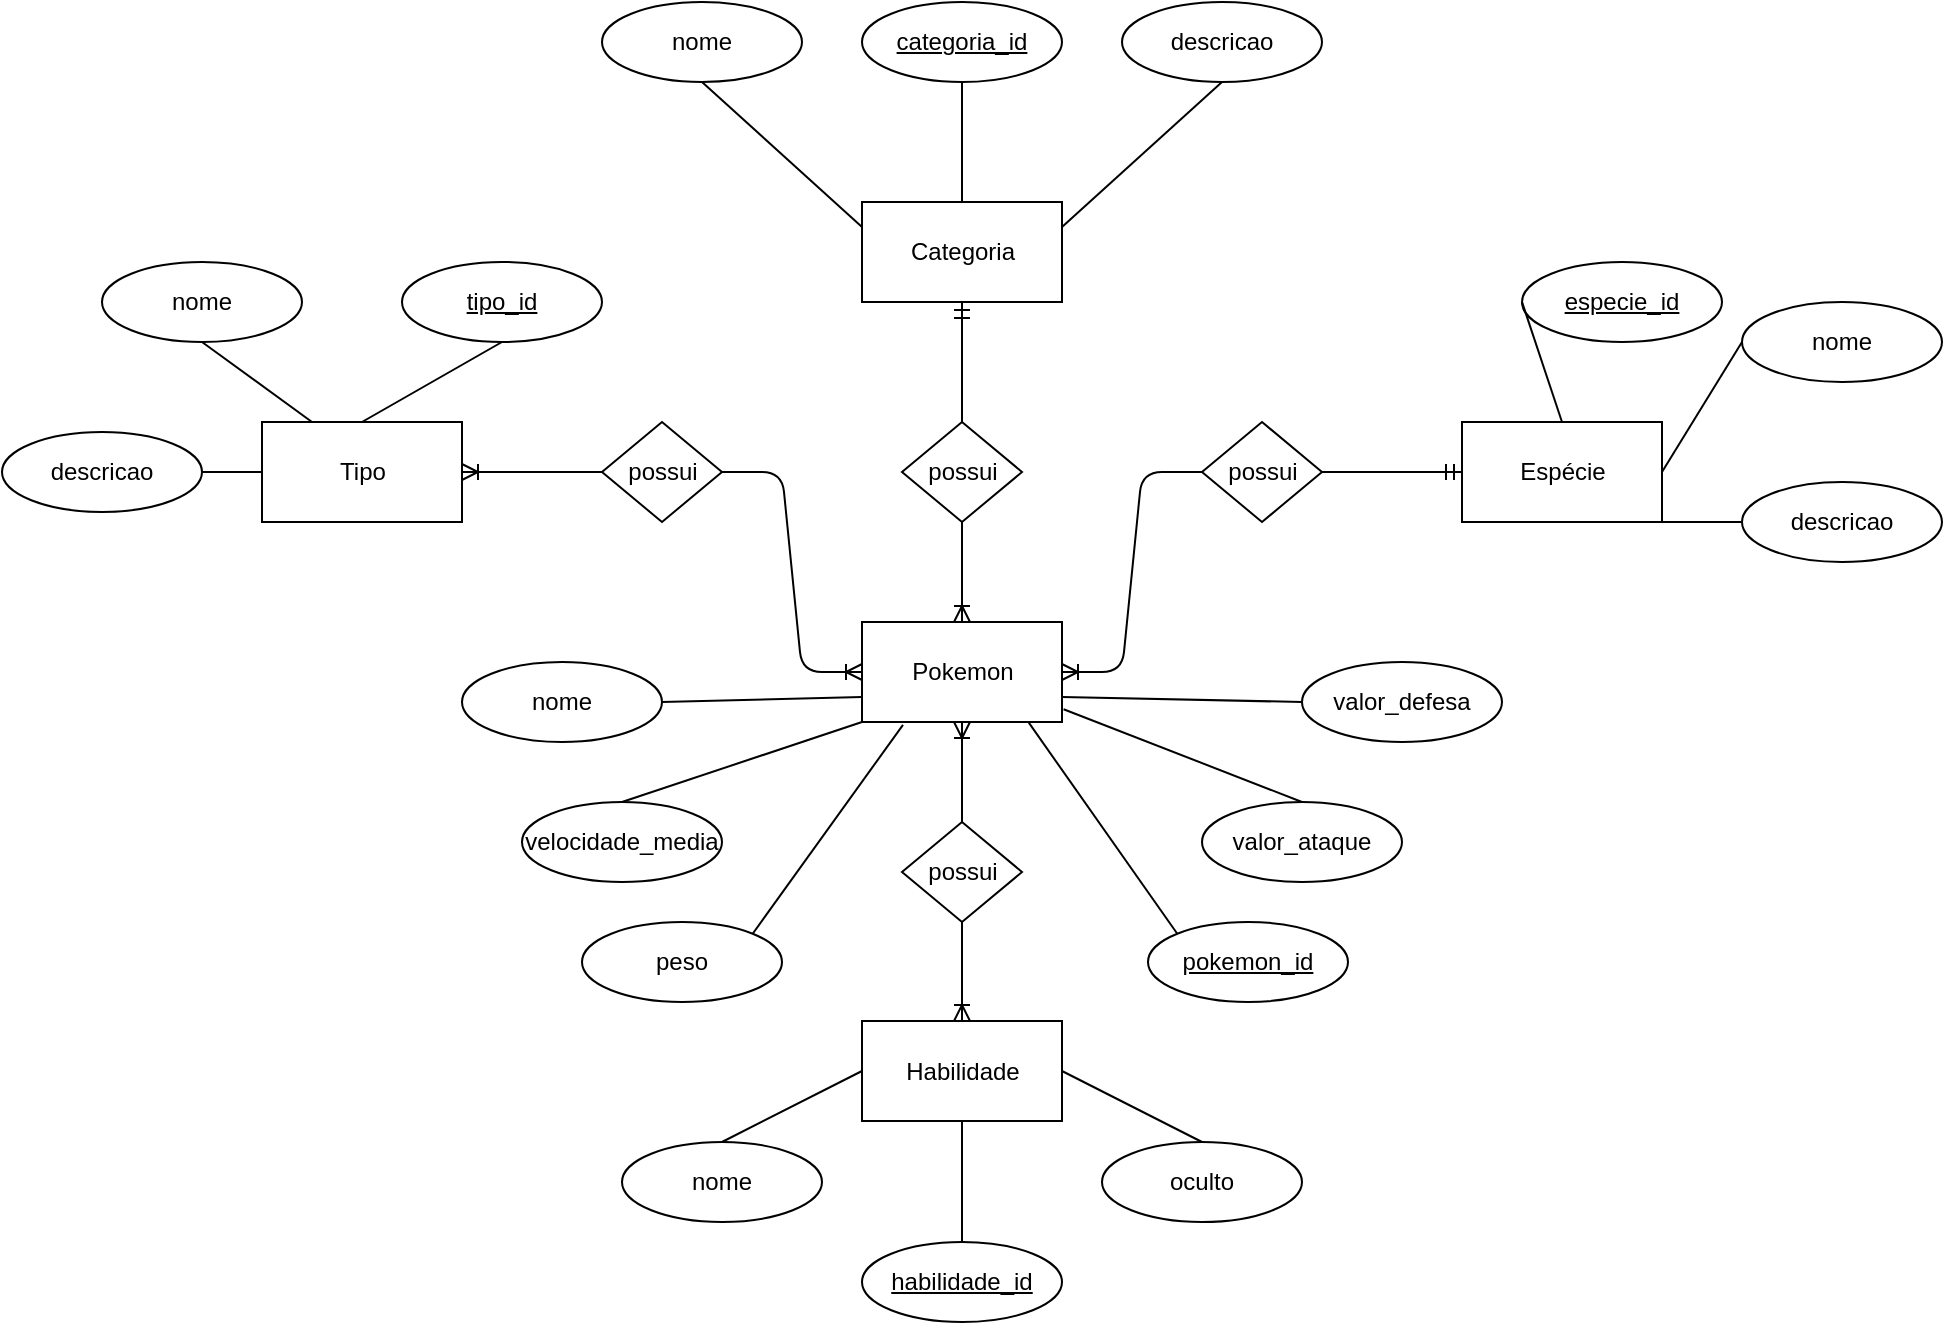 <mxfile>
    <diagram id="Nrge9I2F2Iy5zO9CE84C" name="Página-1">
        <mxGraphModel dx="2250" dy="1623" grid="1" gridSize="10" guides="1" tooltips="1" connect="1" arrows="1" fold="1" page="1" pageScale="1" pageWidth="827" pageHeight="1169" math="0" shadow="0">
            <root>
                <mxCell id="0"/>
                <mxCell id="1" parent="0"/>
                <mxCell id="89" value="pokemon_id" style="ellipse;whiteSpace=wrap;html=1;align=center;fontStyle=4;" vertex="1" parent="1">
                    <mxGeometry x="363" y="510" width="100" height="40" as="geometry"/>
                </mxCell>
                <mxCell id="2" value="Pokemon" style="html=1;dashed=0;whitespace=wrap;" parent="1" vertex="1">
                    <mxGeometry x="220" y="360" width="100" height="50" as="geometry"/>
                </mxCell>
                <mxCell id="3" value="possui" style="shape=rhombus;html=1;dashed=0;whitespace=wrap;perimeter=rhombusPerimeter;" parent="1" vertex="1">
                    <mxGeometry x="390" y="260" width="60" height="50" as="geometry"/>
                </mxCell>
                <mxCell id="4" value="Espécie" style="html=1;dashed=0;whitespace=wrap;" parent="1" vertex="1">
                    <mxGeometry x="520" y="260" width="100" height="50" as="geometry"/>
                </mxCell>
                <mxCell id="9" value="possui" style="shape=rhombus;html=1;dashed=0;whitespace=wrap;perimeter=rhombusPerimeter;" parent="1" vertex="1">
                    <mxGeometry x="240" y="260" width="60" height="50" as="geometry"/>
                </mxCell>
                <mxCell id="10" value="Categoria" style="html=1;dashed=0;whitespace=wrap;" parent="1" vertex="1">
                    <mxGeometry x="220" y="150" width="100" height="50" as="geometry"/>
                </mxCell>
                <mxCell id="15" value="possui" style="shape=rhombus;html=1;dashed=0;whitespace=wrap;perimeter=rhombusPerimeter;" parent="1" vertex="1">
                    <mxGeometry x="90" y="260" width="60" height="50" as="geometry"/>
                </mxCell>
                <mxCell id="18" value="Tipo" style="html=1;dashed=0;whitespace=wrap;" parent="1" vertex="1">
                    <mxGeometry x="-80" y="260" width="100" height="50" as="geometry"/>
                </mxCell>
                <mxCell id="23" value="possui" style="shape=rhombus;html=1;dashed=0;whitespace=wrap;perimeter=rhombusPerimeter;" parent="1" vertex="1">
                    <mxGeometry x="240" y="460" width="60" height="50" as="geometry"/>
                </mxCell>
                <mxCell id="24" value="Habilidade" style="html=1;dashed=0;whitespace=wrap;" parent="1" vertex="1">
                    <mxGeometry x="220" y="559.5" width="100" height="50" as="geometry"/>
                </mxCell>
                <mxCell id="31" value="categoria_id" style="ellipse;whiteSpace=wrap;html=1;align=center;fontStyle=4;" parent="1" vertex="1">
                    <mxGeometry x="220" y="50" width="100" height="40" as="geometry"/>
                </mxCell>
                <mxCell id="33" value="nome" style="ellipse;whiteSpace=wrap;html=1;align=center;" parent="1" vertex="1">
                    <mxGeometry x="90" y="50" width="100" height="40" as="geometry"/>
                </mxCell>
                <mxCell id="35" value="velocidade_media" style="ellipse;whiteSpace=wrap;html=1;align=center;" vertex="1" parent="1">
                    <mxGeometry x="50" y="450" width="100" height="40" as="geometry"/>
                </mxCell>
                <mxCell id="37" value="tipo_id" style="ellipse;whiteSpace=wrap;html=1;align=center;fontStyle=4;" vertex="1" parent="1">
                    <mxGeometry x="-10" y="180" width="100" height="40" as="geometry"/>
                </mxCell>
                <mxCell id="38" value="nome" style="ellipse;whiteSpace=wrap;html=1;align=center;" vertex="1" parent="1">
                    <mxGeometry x="-160" y="180" width="100" height="40" as="geometry"/>
                </mxCell>
                <mxCell id="39" value="descricao" style="ellipse;whiteSpace=wrap;html=1;align=center;" vertex="1" parent="1">
                    <mxGeometry x="-210" y="265" width="100" height="40" as="geometry"/>
                </mxCell>
                <mxCell id="40" value="especie_id" style="ellipse;whiteSpace=wrap;html=1;align=center;fontStyle=4;" vertex="1" parent="1">
                    <mxGeometry x="550" y="180" width="100" height="40" as="geometry"/>
                </mxCell>
                <mxCell id="41" value="nome" style="ellipse;whiteSpace=wrap;html=1;align=center;" vertex="1" parent="1">
                    <mxGeometry x="660" y="200" width="100" height="40" as="geometry"/>
                </mxCell>
                <mxCell id="42" value="descricao" style="ellipse;whiteSpace=wrap;html=1;align=center;" vertex="1" parent="1">
                    <mxGeometry x="660" y="290" width="100" height="40" as="geometry"/>
                </mxCell>
                <mxCell id="47" value="habilidade_id" style="ellipse;whiteSpace=wrap;html=1;align=center;fontStyle=4;" vertex="1" parent="1">
                    <mxGeometry x="220" y="670" width="100" height="40" as="geometry"/>
                </mxCell>
                <mxCell id="48" value="nome" style="ellipse;whiteSpace=wrap;html=1;align=center;" vertex="1" parent="1">
                    <mxGeometry x="100" y="620" width="100" height="40" as="geometry"/>
                </mxCell>
                <mxCell id="49" value="oculto" style="ellipse;whiteSpace=wrap;html=1;align=center;" vertex="1" parent="1">
                    <mxGeometry x="340" y="620" width="100" height="40" as="geometry"/>
                </mxCell>
                <mxCell id="52" value="" style="endArrow=none;html=1;exitX=0.5;exitY=0;exitDx=0;exitDy=0;entryX=0;entryY=1;entryDx=0;entryDy=0;" edge="1" parent="1" source="35" target="2">
                    <mxGeometry width="50" height="50" relative="1" as="geometry">
                        <mxPoint x="50" y="180" as="sourcePoint"/>
                        <mxPoint x="100" y="130" as="targetPoint"/>
                    </mxGeometry>
                </mxCell>
                <mxCell id="53" value="" style="endArrow=none;html=1;exitX=0.5;exitY=1;exitDx=0;exitDy=0;entryX=0;entryY=0.25;entryDx=0;entryDy=0;" edge="1" parent="1" source="33" target="10">
                    <mxGeometry width="50" height="50" relative="1" as="geometry">
                        <mxPoint x="20.0" y="100.0" as="sourcePoint"/>
                        <mxPoint x="230.0" y="185" as="targetPoint"/>
                    </mxGeometry>
                </mxCell>
                <mxCell id="54" value="" style="endArrow=none;html=1;exitX=0.5;exitY=1;exitDx=0;exitDy=0;entryX=0.5;entryY=0;entryDx=0;entryDy=0;" edge="1" parent="1" source="31" target="10">
                    <mxGeometry width="50" height="50" relative="1" as="geometry">
                        <mxPoint x="150.0" y="100.0" as="sourcePoint"/>
                        <mxPoint x="230.0" y="172.5" as="targetPoint"/>
                    </mxGeometry>
                </mxCell>
                <mxCell id="57" value="" style="endArrow=none;html=1;entryX=0;entryY=0.5;entryDx=0;entryDy=0;exitX=1;exitY=0.5;exitDx=0;exitDy=0;" edge="1" parent="1" source="39" target="18">
                    <mxGeometry width="50" height="50" relative="1" as="geometry">
                        <mxPoint x="41" y="350" as="sourcePoint"/>
                        <mxPoint x="91" y="300" as="targetPoint"/>
                    </mxGeometry>
                </mxCell>
                <mxCell id="58" value="" style="endArrow=none;html=1;entryX=0.5;entryY=1;entryDx=0;entryDy=0;exitX=0.25;exitY=0;exitDx=0;exitDy=0;" edge="1" parent="1" source="18" target="38">
                    <mxGeometry width="50" height="50" relative="1" as="geometry">
                        <mxPoint x="-59.0" y="390" as="sourcePoint"/>
                        <mxPoint x="11.0" y="330" as="targetPoint"/>
                    </mxGeometry>
                </mxCell>
                <mxCell id="59" value="" style="endArrow=none;html=1;exitX=0.5;exitY=0;exitDx=0;exitDy=0;entryX=0.5;entryY=1;entryDx=0;entryDy=0;" edge="1" parent="1" source="18" target="37">
                    <mxGeometry width="50" height="50" relative="1" as="geometry">
                        <mxPoint x="-39.0" y="305" as="sourcePoint"/>
                        <mxPoint x="-69" y="220" as="targetPoint"/>
                    </mxGeometry>
                </mxCell>
                <mxCell id="61" value="" style="endArrow=none;html=1;entryX=0;entryY=0.5;entryDx=0;entryDy=0;exitX=1;exitY=0.5;exitDx=0;exitDy=0;" edge="1" parent="1" source="4" target="41">
                    <mxGeometry width="50" height="50" relative="1" as="geometry">
                        <mxPoint x="580" y="360" as="sourcePoint"/>
                        <mxPoint x="630" y="310" as="targetPoint"/>
                    </mxGeometry>
                </mxCell>
                <mxCell id="62" value="" style="endArrow=none;html=1;entryX=0;entryY=0.5;entryDx=0;entryDy=0;exitX=0.5;exitY=1;exitDx=0;exitDy=0;" edge="1" parent="1" source="4" target="42">
                    <mxGeometry width="50" height="50" relative="1" as="geometry">
                        <mxPoint x="600" y="305" as="sourcePoint"/>
                        <mxPoint x="660" y="305" as="targetPoint"/>
                    </mxGeometry>
                </mxCell>
                <mxCell id="63" value="" style="endArrow=none;html=1;entryX=0;entryY=0.5;entryDx=0;entryDy=0;exitX=0.5;exitY=0;exitDx=0;exitDy=0;" edge="1" parent="1" source="4" target="40">
                    <mxGeometry width="50" height="50" relative="1" as="geometry">
                        <mxPoint x="600" y="305" as="sourcePoint"/>
                        <mxPoint x="660" y="305" as="targetPoint"/>
                    </mxGeometry>
                </mxCell>
                <mxCell id="64" value="" style="endArrow=none;html=1;entryX=0.5;entryY=1;entryDx=0;entryDy=0;exitX=0.5;exitY=0;exitDx=0;exitDy=0;" edge="1" parent="1" source="47" target="24">
                    <mxGeometry width="50" height="50" relative="1" as="geometry">
                        <mxPoint x="250" y="650" as="sourcePoint"/>
                        <mxPoint x="300" y="600" as="targetPoint"/>
                    </mxGeometry>
                </mxCell>
                <mxCell id="65" value="" style="endArrow=none;html=1;entryX=1;entryY=0.5;entryDx=0;entryDy=0;exitX=0.5;exitY=0;exitDx=0;exitDy=0;" edge="1" parent="1" source="49" target="24">
                    <mxGeometry width="50" height="50" relative="1" as="geometry">
                        <mxPoint x="280" y="680" as="sourcePoint"/>
                        <mxPoint x="280" y="619.5" as="targetPoint"/>
                    </mxGeometry>
                </mxCell>
                <mxCell id="66" value="" style="endArrow=none;html=1;entryX=0;entryY=0.5;entryDx=0;entryDy=0;exitX=0.5;exitY=0;exitDx=0;exitDy=0;" edge="1" parent="1" source="48" target="24">
                    <mxGeometry width="50" height="50" relative="1" as="geometry">
                        <mxPoint x="400" y="630" as="sourcePoint"/>
                        <mxPoint x="330" y="594.5" as="targetPoint"/>
                    </mxGeometry>
                </mxCell>
                <mxCell id="68" value="" style="edgeStyle=entityRelationEdgeStyle;fontSize=12;html=1;endArrow=ERoneToMany;entryX=0;entryY=0.5;entryDx=0;entryDy=0;" edge="1" parent="1" source="15" target="2">
                    <mxGeometry width="100" height="100" relative="1" as="geometry">
                        <mxPoint x="170" y="430" as="sourcePoint"/>
                        <mxPoint x="270" y="330" as="targetPoint"/>
                    </mxGeometry>
                </mxCell>
                <mxCell id="71" value="" style="edgeStyle=entityRelationEdgeStyle;fontSize=12;html=1;endArrow=ERoneToMany;entryX=1;entryY=0.5;entryDx=0;entryDy=0;exitX=0;exitY=0.5;exitDx=0;exitDy=0;" edge="1" parent="1" source="15" target="18">
                    <mxGeometry width="100" height="100" relative="1" as="geometry">
                        <mxPoint x="170" y="430" as="sourcePoint"/>
                        <mxPoint x="270" y="330" as="targetPoint"/>
                    </mxGeometry>
                </mxCell>
                <mxCell id="73" value="" style="fontSize=12;html=1;endArrow=ERoneToMany;exitX=0.5;exitY=1;exitDx=0;exitDy=0;entryX=0.5;entryY=0;entryDx=0;entryDy=0;" edge="1" parent="1" source="23" target="24">
                    <mxGeometry width="100" height="100" relative="1" as="geometry">
                        <mxPoint x="210" y="550" as="sourcePoint"/>
                        <mxPoint x="310" y="450" as="targetPoint"/>
                    </mxGeometry>
                </mxCell>
                <mxCell id="75" value="" style="fontSize=12;html=1;endArrow=ERoneToMany;exitX=0.5;exitY=0;exitDx=0;exitDy=0;entryX=0.5;entryY=1;entryDx=0;entryDy=0;" edge="1" parent="1" source="23" target="2">
                    <mxGeometry width="100" height="100" relative="1" as="geometry">
                        <mxPoint x="280" y="520" as="sourcePoint"/>
                        <mxPoint x="280" y="569.5" as="targetPoint"/>
                    </mxGeometry>
                </mxCell>
                <mxCell id="76" value="" style="edgeStyle=entityRelationEdgeStyle;fontSize=12;html=1;endArrow=ERmandOne;entryX=0;entryY=0.5;entryDx=0;entryDy=0;exitX=1;exitY=0.5;exitDx=0;exitDy=0;" edge="1" parent="1" source="3" target="4">
                    <mxGeometry width="100" height="100" relative="1" as="geometry">
                        <mxPoint x="390" y="390" as="sourcePoint"/>
                        <mxPoint x="490" y="290" as="targetPoint"/>
                    </mxGeometry>
                </mxCell>
                <mxCell id="77" value="" style="edgeStyle=entityRelationEdgeStyle;fontSize=12;html=1;endArrow=ERoneToMany;entryX=1;entryY=0.5;entryDx=0;entryDy=0;exitX=0;exitY=0.5;exitDx=0;exitDy=0;" edge="1" parent="1" source="3" target="2">
                    <mxGeometry width="100" height="100" relative="1" as="geometry">
                        <mxPoint x="240" y="460" as="sourcePoint"/>
                        <mxPoint x="340" y="360" as="targetPoint"/>
                    </mxGeometry>
                </mxCell>
                <mxCell id="78" value="" style="fontSize=12;html=1;endArrow=ERoneToMany;entryX=0.5;entryY=0;entryDx=0;entryDy=0;exitX=0.5;exitY=1;exitDx=0;exitDy=0;" edge="1" parent="1" source="9" target="2">
                    <mxGeometry width="100" height="100" relative="1" as="geometry">
                        <mxPoint x="380.0" y="395" as="sourcePoint"/>
                        <mxPoint x="330.0" y="395" as="targetPoint"/>
                    </mxGeometry>
                </mxCell>
                <mxCell id="79" value="" style="fontSize=12;html=1;endArrow=ERmandOne;entryX=0.5;entryY=1;entryDx=0;entryDy=0;exitX=0.5;exitY=0;exitDx=0;exitDy=0;" edge="1" parent="1" source="9" target="10">
                    <mxGeometry width="100" height="100" relative="1" as="geometry">
                        <mxPoint x="440" y="395" as="sourcePoint"/>
                        <mxPoint x="520" y="305" as="targetPoint"/>
                    </mxGeometry>
                </mxCell>
                <mxCell id="80" value="valor_ataque" style="ellipse;whiteSpace=wrap;html=1;align=center;" vertex="1" parent="1">
                    <mxGeometry x="390" y="450" width="100" height="40" as="geometry"/>
                </mxCell>
                <mxCell id="82" value="" style="endArrow=none;html=1;exitX=0.5;exitY=0;exitDx=0;exitDy=0;entryX=1.008;entryY=0.872;entryDx=0;entryDy=0;entryPerimeter=0;" edge="1" parent="1" source="80" target="2">
                    <mxGeometry width="50" height="50" relative="1" as="geometry">
                        <mxPoint x="110" y="460.0" as="sourcePoint"/>
                        <mxPoint x="230" y="420.0" as="targetPoint"/>
                    </mxGeometry>
                </mxCell>
                <mxCell id="83" value="valor_defesa" style="ellipse;whiteSpace=wrap;html=1;align=center;" vertex="1" parent="1">
                    <mxGeometry x="440" y="380" width="100" height="40" as="geometry"/>
                </mxCell>
                <mxCell id="84" value="" style="endArrow=none;html=1;exitX=0;exitY=0.5;exitDx=0;exitDy=0;entryX=1;entryY=0.75;entryDx=0;entryDy=0;" edge="1" parent="1" source="83" target="2">
                    <mxGeometry width="50" height="50" relative="1" as="geometry">
                        <mxPoint x="450" y="460.0" as="sourcePoint"/>
                        <mxPoint x="330.8" y="413.6" as="targetPoint"/>
                    </mxGeometry>
                </mxCell>
                <mxCell id="85" value="descricao" style="ellipse;whiteSpace=wrap;html=1;align=center;" vertex="1" parent="1">
                    <mxGeometry x="350" y="50" width="100" height="40" as="geometry"/>
                </mxCell>
                <mxCell id="86" value="" style="endArrow=none;html=1;exitX=0.5;exitY=1;exitDx=0;exitDy=0;entryX=1;entryY=0.25;entryDx=0;entryDy=0;" edge="1" parent="1" source="85" target="10">
                    <mxGeometry width="50" height="50" relative="1" as="geometry">
                        <mxPoint x="280" y="100" as="sourcePoint"/>
                        <mxPoint x="280" y="160" as="targetPoint"/>
                    </mxGeometry>
                </mxCell>
                <mxCell id="87" value="nome" style="ellipse;whiteSpace=wrap;html=1;align=center;" vertex="1" parent="1">
                    <mxGeometry x="20" y="380" width="100" height="40" as="geometry"/>
                </mxCell>
                <mxCell id="88" value="peso" style="ellipse;whiteSpace=wrap;html=1;align=center;" vertex="1" parent="1">
                    <mxGeometry x="80" y="510" width="100" height="40" as="geometry"/>
                </mxCell>
                <mxCell id="90" value="" style="endArrow=none;html=1;exitX=1;exitY=0.5;exitDx=0;exitDy=0;entryX=0;entryY=0.75;entryDx=0;entryDy=0;" edge="1" parent="1" source="87" target="2">
                    <mxGeometry width="50" height="50" relative="1" as="geometry">
                        <mxPoint x="110" y="460" as="sourcePoint"/>
                        <mxPoint x="230" y="420" as="targetPoint"/>
                    </mxGeometry>
                </mxCell>
                <mxCell id="91" value="" style="endArrow=none;html=1;exitX=1;exitY=0;exitDx=0;exitDy=0;entryX=0.205;entryY=1.028;entryDx=0;entryDy=0;entryPerimeter=0;" edge="1" parent="1" source="88" target="2">
                    <mxGeometry width="50" height="50" relative="1" as="geometry">
                        <mxPoint x="120" y="470" as="sourcePoint"/>
                        <mxPoint x="240" y="430" as="targetPoint"/>
                    </mxGeometry>
                </mxCell>
                <mxCell id="92" value="" style="endArrow=none;html=1;exitX=0;exitY=0;exitDx=0;exitDy=0;entryX=0.834;entryY=1.007;entryDx=0;entryDy=0;entryPerimeter=0;" edge="1" parent="1" source="89" target="2">
                    <mxGeometry width="50" height="50" relative="1" as="geometry">
                        <mxPoint x="175.355" y="525.858" as="sourcePoint"/>
                        <mxPoint x="250.5" y="421.4" as="targetPoint"/>
                    </mxGeometry>
                </mxCell>
            </root>
        </mxGraphModel>
    </diagram>
</mxfile>